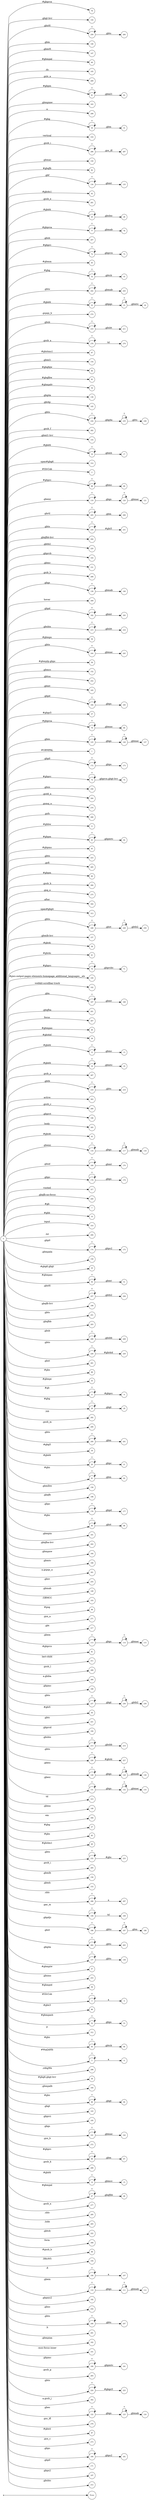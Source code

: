 digraph NFA {
  rankdir=LR;
  node [shape=circle, fontsize=10];
  __start [shape=point, label=""];
  __start -> None;
  76 [label="76"];
  144 [label="144"];
  235 [label="235"];
  259 [label="259"];
  146 [label="146"];
  118 [label="118"];
  147 [label="147"];
  46 [label="46"];
  105 [label="105"];
  269 [label="269"];
  170 [label="170"];
  61 [label="61"];
  163 [label="163"];
  299 [label="299"];
  30 [label="30"];
  316 [label="316"];
  286 [label="286"];
  150 [label="150"];
  82 [label="82"];
  134 [label="134"];
  42 [label="42"];
  281 [label="281"];
  9 [label="9"];
  19 [label="19"];
  24 [label="24"];
  13 [label="13"];
  25 [label="25"];
  77 [label="77"];
  69 [label="69"];
  207 [label="207"];
  90 [label="90"];
  72 [label="72"];
  45 [label="45"];
  32 [label="32"];
  64 [label="64"];
  242 [label="242"];
  22 [label="22"];
  250 [label="250"];
  274 [label="274"];
  210 [label="210"];
  278 [label="278"];
  0 [label="0"];
  97 [label="97"];
  154 [label="154"];
  84 [label="84"];
  83 [label="83"];
  54 [label="54"];
  80 [label="80"];
  258 [label="258"];
  136 [label="136"];
  142 [label="142"];
  145 [label="145"];
  234 [label="234"];
  282 [label="282"];
  297 [label="297"];
  155 [label="155"];
  16 [label="16"];
  67 [label="67"];
  314 [label="314"];
  2 [label="2"];
  68 [label="68"];
  138 [label="138"];
  119 [label="119"];
  205 [label="205"];
  230 [label="230"];
  204 [label="204"];
  220 [label="220"];
  193 [label="193"];
  151 [label="151"];
  268 [label="268"];
  139 [label="139"];
  309 [label="309"];
  236 [label="236"];
  182 [label="182"];
  215 [label="215"];
  247 [label="247"];
  59 [label="59"];
  17 [label="17"];
  130 [label="130"];
  214 [label="214"];
  206 [label="206"];
  227 [label="227"];
  244 [label="244"];
  58 [label="58"];
  26 [label="26"];
  152 [label="152"];
  252 [label="252"];
  165 [label="165"];
  184 [label="184"];
  37 [label="37"];
  79 [label="79"];
  125 [label="125"];
  1 [label="1"];
  71 [label="71"];
  172 [label="172"];
  48 [label="48"];
  96 [label="96"];
  74 [label="74"];
  256 [label="256"];
  264 [label="264"];
  270 [label="270"];
  183 [label="183"];
  266 [label="266"];
  11 [label="11"];
  63 [label="63"];
  65 [label="65"];
  223 [label="223"];
  265 [label="265"];
  31 [label="31"];
  60 [label="60"];
  284 [label="284"];
  275 [label="275"];
  304 [label="304"];
  21 [label="21"];
  313 [label="313"];
  248 [label="248"];
  157 [label="157"];
  38 [label="38"];
  41 [label="41"];
  70 [label="70"];
  241 [label="241"];
  4 [label="4"];
  100 [label="100"];
  102 [label="102"];
  167 [label="167"];
  187 [label="187"];
  201 [label="201"];
  109 [label="109"];
  307 [label="307"];
  231 [label="231"];
  49 [label="49"];
  39 [label="39"];
  12 [label="12"];
  18 [label="18"];
  267 [label="267"];
  127 [label="127"];
  112 [label="112"];
  218 [label="218"];
  123 [label="123"];
  33 [label="33"];
  287 [label="287"];
  303 [label="303"];
  280 [label="280"];
  249 [label="249"];
  196 [label="196"];
  126 [label="126"];
  305 [label="305"];
  43 [label="43"];
  116 [label="116"];
  117 [label="117"];
  169 [label="169"];
  129 [label="129"];
  178 [label="178"];
  179 [label="179"];
  317 [label="317"];
  111 [label="111"];
  200 [label="200"];
  7 [label="7"];
  10 [label="10"];
  73 [label="73"];
  310 [label="310"];
  294 [label="294"];
  174 [label="174"];
  159 [label="159"];
  168 [label="168"];
  35 [label="35"];
  50 [label="50"];
  257 [label="257"];
  175 [label="175"];
  199 [label="199"];
  251 [label="251"];
  203 [label="203"];
  208 [label="208"];
  228 [label="228"];
  261 [label="261"];
  88 [label="88"];
  55 [label="55"];
  8 [label="8"];
  28 [label="28"];
  209 [label="209"];
  292 [label="292"];
  216 [label="216"];
  290 [label="290"];
  240 [label="240"];
  34 [label="34"];
  20 [label="20"];
  91 [label="91"];
  158 [label="158"];
  198 [label="198"];
  176 [label="176"];
  95 [label="95"];
  6 [label="6"];
  243 [label="243"];
  161 [label="161"];
  202 [label="202"];
  164 [label="164"];
  166 [label="166"];
  301 [label="301"];
  255 [label="255"];
  149 [label="149"];
  133 [label="133"];
  103 [label="103"];
  98 [label="98"];
  271 [label="271"];
  217 [label="217"];
  51 [label="51"];
  53 [label="53"];
  113 [label="113"];
  81 [label="81"];
  311 [label="311"];
  289 [label="289"];
  300 [label="300"];
  189 [label="189"];
  237 [label="237"];
  44 [label="44"];
  221 [label="221"];
  194 [label="194"];
  213 [label="213"];
  226 [label="226"];
  128 [label="128"];
  131 [label="131"];
  177 [label="177"];
  315 [label="315"];
  148 [label="148"];
  306 [label="306"];
  27 [label="27"];
  85 [label="85"];
  40 [label="40"];
  232 [label="232"];
  285 [label="285"];
  114 [label="114"];
  156 [label="156"];
  153 [label="153"];
  62 [label="62"];
  296 [label="296"];
  108 [label="108"];
  186 [label="186"];
  262 [label="262"];
  137 [label="137"];
  57 [label="57"];
  253 [label="253"];
  56 [label="56"];
  3 [label="3"];
  181 [label="181"];
  86 [label="86"];
  219 [label="219"];
  52 [label="52"];
  312 [label="312"];
  23 [label="23"];
  120 [label="120"];
  93 [label="93"];
  5 [label="5"];
  135 [label="135"];
  298 [label="298"];
  36 [label="36"];
  160 [label="160"];
  89 [label="89"];
  143 [label="143"];
  195 [label="195"];
  141 [label="141"];
  272 [label="272"];
  66 [label="66"];
  279 [label="279"];
  288 [label="288"];
  14 [label="14"];
  47 [label="47"];
  277 [label="277"];
  295 [label="295"];
  185 [label="185"];
  293 [label="293"];
  15 [label="15"];
  222 [label="222"];
  308 [label="308"];
  99 [label="99"];
  104 [label="104"];
  260 [label="260"];
  106 [label="106"];
  110 [label="110"];
  239 [label="239"];
  92 [label="92"];
  75 [label="75"];
  140 [label="140"];
  192 [label="192"];
  78 [label="78"];
  29 [label="29"];
  191 [label="191"];
  254 [label="254"];
  107 [label="107"];
  246 [label="246"];
  291 [label="291"];
  162 [label="162"];
  132 [label="132"];
  188 [label="188"];
  101 [label="101"];
  190 [label="190"];
  233 [label="233"];
  283 [label="283"];
  94 [label="94"];
  121 [label="121"];
  224 [label="224"];
  229 [label="229"];
  238 [label="238"];
  302 [label="302"];
  245 [label="245"];
  211 [label="211"];
  115 [label="115"];
  122 [label="122"];
  263 [label="263"];
  276 [label="276"];
  87 [label="87"];
  273 [label="273"];
  124 [label="124"];
  180 [label="180"];
  173 [label="173"];
  225 [label="225"];
  171 [label="171"];
  197 [label="197"];
  212 [label="212"];
  { node [shape=doublecircle]; 1 2 4 6 7 9 10 11 13 15 17 19 21 24 26 27 29 31 33 34 35 36 37 38 39 40 41 42 43 44 45 46 48 49 51 53 54 55 56 57 58 59 60 62 64 65 67 69 71 73 75 76 78 80 81 82 83 84 85 86 87 88 90 92 94 96 97 98 99 100 101 102 103 104 105 107 109 112 115 118 121 124 127 130 133 135 136 138 140 142 143 144 145 146 147 148 149 150 151 152 153 154 155 156 157 158 159 160 161 162 163 164 165 166 168 170 171 173 175 177 179 181 183 185 188 189 191 192 193 194 195 196 197 198 199 200 201 202 203 204 206 207 209 211 212 214 216 217 219 220 221 222 223 225 227 229 231 233 236 239 241 243 245 247 250 251 252 253 254 255 256 258 260 261 263 264 265 266 267 268 269 270 271 272 273 274 275 276 277 279 280 281 282 283 284 285 287 288 289 290 291 292 293 294 295 297 298 299 300 301 302 303 304 305 306 307 308 309 310 311 312 313 314 315 316 317 }
  0 -> 1 [label="#GBMPAL"];
  0 -> 2 [label="#SIvCob"];
  0 -> 3 [label="#SIvCob"];
  3 -> 3 [label="*"];
  3 -> 4 [label="a"];
  0 -> 5 [label="#WqQANb"];
  5 -> 5 [label="*"];
  5 -> 6 [label="a"];
  0 -> 7 [label="#gb"];
  0 -> 8 [label="#gb"];
  8 -> 8 [label="*"];
  8 -> 9 [label="#gbprc"];
  0 -> 10 [label="#gbb"];
  0 -> 11 [label="#gbbw"];
  0 -> 12 [label="#gbd4"];
  12 -> 12 [label="*"];
  12 -> 13 [label=".gbmc"];
  0 -> 14 [label="#gbd4"];
  14 -> 14 [label="*"];
  14 -> 15 [label=".gbmcc"];
  0 -> 16 [label="#gbd4"];
  16 -> 16 [label="*"];
  16 -> 17 [label=".gbmh"];
  0 -> 18 [label="#gbd4"];
  18 -> 18 [label="*"];
  18 -> 19 [label=".gbmtc"];
  0 -> 20 [label="#gbd4"];
  20 -> 20 [label="*"];
  20 -> 21 [label=".gbpc"];
  0 -> 22 [label="#gbd4"];
  22 -> 22 [label="*"];
  22 -> 23 [label=".gbpgs"];
  23 -> 23 [label="*"];
  23 -> 24 [label=".gbmtc"];
  0 -> 25 [label="#gbd4"];
  25 -> 25 [label="*"];
  25 -> 26 [label=".gbsbic"];
  0 -> 27 [label="#gbg"];
  0 -> 28 [label="#gbg"];
  28 -> 28 [label="*"];
  28 -> 29 [label=".gbgt"];
  0 -> 30 [label="#gbg"];
  30 -> 30 [label="*"];
  30 -> 31 [label=".gbm"];
  0 -> 32 [label="#gbg"];
  32 -> 32 [label="*"];
  32 -> 33 [label=".gbtcb"];
  0 -> 34 [label="#gbg5"];
  0 -> 35 [label="#gbg6.gbgt"];
  0 -> 36 [label="#gbg6.gbgt-hvr"];
  0 -> 37 [label="#gbgs5"];
  0 -> 38 [label="#gbi4i"];
  0 -> 39 [label="#gbi4id"];
  0 -> 40 [label="#gbi4m1"];
  0 -> 41 [label="#gbi4s"];
  0 -> 42 [label="#gbi4s1"];
  0 -> 43 [label="#gbi4t"];
  0 -> 44 [label="#gbi5"];
  0 -> 45 [label="#gbmm"];
  0 -> 46 [label="#gbmpal"];
  0 -> 47 [label="#gbmpal"];
  47 -> 47 [label="*"];
  47 -> 48 [label=".gbqfbb"];
  0 -> 49 [label="#gbmpas"];
  0 -> 50 [label="#gbmpas"];
  50 -> 50 [label="*"];
  50 -> 51 [label=".gbmt"];
  0 -> 52 [label="#gbmpasb"];
  52 -> 52 [label="*"];
  52 -> 53 [label=".gbps"];
  0 -> 54 [label="#gbmpdv"];
  0 -> 55 [label="#gbmpi"];
  0 -> 56 [label="#gbmpid"];
  0 -> 57 [label="#gbmpiw"];
  0 -> 58 [label="#gbmplp.gbps"];
  0 -> 59 [label="#gbmps"];
  0 -> 60 [label="#gbpm"];
  0 -> 61 [label="#gbpm"];
  61 -> 61 [label="*"];
  61 -> 62 [label=".gbml1"];
  0 -> 63 [label="#gbpm"];
  63 -> 63 [label="*"];
  63 -> 64 [label=".gbpmtc"];
  0 -> 65 [label="#gbpms"];
  0 -> 66 [label="#gbprc"];
  66 -> 66 [label="*"];
  66 -> 67 [label=".gbm"];
  0 -> 68 [label="#gbprc"];
  68 -> 68 [label="*"];
  68 -> 69 [label=".gbmc"];
  0 -> 70 [label="#gbprc"];
  70 -> 70 [label="*"];
  70 -> 71 [label=".gbprcbc"];
  0 -> 72 [label="#gbprc"];
  72 -> 72 [label="*"];
  72 -> 73 [label=".gbprcx"];
  0 -> 74 [label="#gbprc"];
  74 -> 74 [label="*"];
  74 -> 75 [label=".gbprcx.gbgt-hvr"];
  0 -> 76 [label="#gbprca"];
  0 -> 77 [label="#gbprca"];
  77 -> 77 [label="*"];
  77 -> 78 [label=".gbmab"];
  0 -> 79 [label="#gbprca"];
  79 -> 79 [label="*"];
  79 -> 80 [label=".gbmac"];
  0 -> 81 [label="#gbprcs"];
  0 -> 82 [label="#gbqfb"];
  0 -> 83 [label="#gbqfbw"];
  0 -> 84 [label="#gbqfqw"];
  0 -> 85 [label="#gbs"];
  0 -> 86 [label="#gbx3"];
  0 -> 87 [label="#gbx4"];
  0 -> 88 [label="#gbz"];
  0 -> 89 [label="#gbz"];
  89 -> 89 [label="*"];
  89 -> 90 [label=".gbgt"];
  0 -> 91 [label="#gbz"];
  91 -> 91 [label="*"];
  91 -> 92 [label=".gbm"];
  0 -> 93 [label="#gbz"];
  93 -> 93 [label="*"];
  93 -> 94 [label=".gbtcb"];
  0 -> 95 [label="#gbz"];
  95 -> 95 [label="*"];
  95 -> 96 [label=".gbzt"];
  0 -> 97 [label="#gbztms1"];
  0 -> 98 [label="#gog"];
  0 -> 99 [label="#gssb_b"];
  0 -> 100 [label="#gws-output-pages-elements-homepage_additional_languages__als"];
  0 -> 101 [label="-moz-focus-inner"];
  0 -> 102 [label="-webkit-scrollbar-track"];
  0 -> 103 [label=".GBMCC"];
  0 -> 104 [label=".H6sW5"];
  0 -> 105 [label=".ds"];
  0 -> 106 [label=".fl"];
  106 -> 106 [label="*"];
  106 -> 107 [label="a"];
  0 -> 108 [label=".gac_m"];
  108 -> 108 [label="*"];
  108 -> 109 [label="td"];
  0 -> 110 [label=".gbem"];
  110 -> 110 [label="*"];
  110 -> 111 [label=".gbgs"];
  111 -> 111 [label="*"];
  111 -> 112 [label=".gbmab"];
  0 -> 113 [label=".gbem"];
  113 -> 113 [label="*"];
  113 -> 114 [label=".gbgs"];
  114 -> 114 [label="*"];
  114 -> 115 [label=".gbmac"];
  0 -> 116 [label=".gbemi"];
  116 -> 116 [label="*"];
  116 -> 117 [label=".gbgs"];
  117 -> 117 [label="*"];
  117 -> 118 [label=".gbmab"];
  0 -> 119 [label=".gbemi"];
  119 -> 119 [label="*"];
  119 -> 120 [label=".gbgs"];
  120 -> 120 [label="*"];
  120 -> 121 [label=".gbmac"];
  0 -> 122 [label=".gbes"];
  122 -> 122 [label="*"];
  122 -> 123 [label=".gbgs"];
  123 -> 123 [label="*"];
  123 -> 124 [label=".gbmab"];
  0 -> 125 [label=".gbes"];
  125 -> 125 [label="*"];
  125 -> 126 [label=".gbgs"];
  126 -> 126 [label="*"];
  126 -> 127 [label=".gbmac"];
  0 -> 128 [label=".gbesi"];
  128 -> 128 [label="*"];
  128 -> 129 [label=".gbgs"];
  129 -> 129 [label="*"];
  129 -> 130 [label=".gbmab"];
  0 -> 131 [label=".gbesi"];
  131 -> 131 [label="*"];
  131 -> 132 [label=".gbgs"];
  132 -> 132 [label="*"];
  132 -> 133 [label=".gbmac"];
  0 -> 134 [label=".gbf"];
  134 -> 134 [label="*"];
  134 -> 135 [label=".gbmt"];
  0 -> 136 [label=".gbg4a"];
  0 -> 137 [label=".gbg4a"];
  137 -> 137 [label="*"];
  137 -> 138 [label=".gbts"];
  0 -> 139 [label=".gbgs"];
  139 -> 139 [label="*"];
  139 -> 140 [label=".gbmab"];
  0 -> 141 [label=".gbgs"];
  141 -> 141 [label="*"];
  141 -> 142 [label=".gbmac"];
  0 -> 143 [label=".gbgt"];
  0 -> 144 [label=".gbgt-hvr"];
  0 -> 145 [label=".gbi4p"];
  0 -> 146 [label=".gbm"];
  0 -> 147 [label=".gbm0l"];
  0 -> 148 [label=".gbma"];
  0 -> 149 [label=".gbmab"];
  0 -> 150 [label=".gbmac"];
  0 -> 151 [label=".gbmc"];
  0 -> 152 [label=".gbmcc"];
  0 -> 153 [label=".gbmh"];
  0 -> 154 [label=".gbml1"];
  0 -> 155 [label=".gbml1-hvr"];
  0 -> 156 [label=".gbmlb"];
  0 -> 157 [label=".gbmlb-hvr"];
  0 -> 158 [label=".gbmlbw"];
  0 -> 159 [label=".gbmpala"];
  0 -> 160 [label=".gbmpalb"];
  0 -> 161 [label=".gbmpia"];
  0 -> 162 [label=".gbmpiaa"];
  0 -> 163 [label=".gbmpiaw"];
  0 -> 164 [label=".gbmpnw"];
  0 -> 165 [label=".gbmt"];
  0 -> 166 [label=".gbmtc"];
  0 -> 167 [label=".gbn"];
  167 -> 167 [label="*"];
  167 -> 168 [label=".gbmt"];
  0 -> 169 [label=".gbnd"];
  169 -> 169 [label="*"];
  169 -> 170 [label=".gbmt"];
  0 -> 171 [label=".gbp0"];
  0 -> 172 [label=".gbp0"];
  172 -> 172 [label="*"];
  172 -> 173 [label=".gbps"];
  0 -> 174 [label=".gbp0"];
  174 -> 174 [label="*"];
  174 -> 175 [label=".gbps2"];
  0 -> 176 [label=".gbpc"];
  176 -> 176 [label="*"];
  176 -> 177 [label=".gbpd"];
  0 -> 178 [label=".gbpc"];
  178 -> 178 [label="*"];
  178 -> 179 [label=".gbps"];
  0 -> 180 [label=".gbpc"];
  180 -> 180 [label="*"];
  180 -> 181 [label=".gbps2"];
  0 -> 182 [label=".gbpd"];
  182 -> 182 [label="*"];
  182 -> 183 [label=".gbmt"];
  0 -> 184 [label=".gbpd"];
  184 -> 184 [label="*"];
  184 -> 185 [label=".gbps"];
  0 -> 186 [label=".gbpdjs"];
  186 -> 186 [label="*"];
  186 -> 187 [label=".gbto"];
  187 -> 187 [label="*"];
  187 -> 188 [label=".gbm"];
  0 -> 189 [label=".gbpmc"];
  0 -> 190 [label=".gbpmc"];
  190 -> 190 [label="*"];
  190 -> 191 [label=".gbpmtc"];
  0 -> 192 [label=".gbpms2"];
  0 -> 193 [label=".gbprcb"];
  0 -> 194 [label=".gbprcd"];
  0 -> 195 [label=".gbprci"];
  0 -> 196 [label=".gbprct"];
  0 -> 197 [label=".gbps2"];
  0 -> 198 [label=".gbqfb"];
  0 -> 199 [label=".gbqfb-hvr"];
  0 -> 200 [label=".gbqfb-no-focus"];
  0 -> 201 [label=".gbqfba"];
  0 -> 202 [label=".gbqfba-hvr"];
  0 -> 203 [label=".gbqfbb"];
  0 -> 204 [label=".gbqfbb-hvr"];
  0 -> 205 [label=".gbrtl"];
  205 -> 205 [label="*"];
  205 -> 206 [label=".gbm"];
  0 -> 207 [label=".gbsb"];
  0 -> 208 [label=".gbsb"];
  208 -> 208 [label="*"];
  208 -> 209 [label=".gbsbb"];
  0 -> 210 [label=".gbsb"];
  210 -> 210 [label="*"];
  210 -> 211 [label=".gbsbt"];
  0 -> 212 [label=".gbsbic"];
  0 -> 213 [label=".gbsbis"];
  213 -> 213 [label="*"];
  213 -> 214 [label=".gbsbb"];
  0 -> 215 [label=".gbsbis"];
  215 -> 215 [label="*"];
  215 -> 216 [label=".gbsbt"];
  0 -> 217 [label=".gbt"];
  0 -> 218 [label=".gbtb"];
  218 -> 218 [label="*"];
  218 -> 219 [label=".gbts"];
  0 -> 220 [label=".gbtb2"];
  0 -> 221 [label=".gbtc"];
  0 -> 222 [label=".gbtcb"];
  0 -> 223 [label=".gbto"];
  0 -> 224 [label=".gbto"];
  224 -> 224 [label="*"];
  224 -> 225 [label="#gbgs5"];
  0 -> 226 [label=".gbto"];
  226 -> 226 [label="*"];
  226 -> 227 [label="#gbi4i"];
  0 -> 228 [label=".gbto"];
  228 -> 228 [label="*"];
  228 -> 229 [label="#gbi4id"];
  0 -> 230 [label=".gbto"];
  230 -> 230 [label="*"];
  230 -> 231 [label="#gbi5"];
  0 -> 232 [label=".gbto"];
  232 -> 232 [label="*"];
  232 -> 233 [label="#gbs"];
  0 -> 234 [label=".gbto"];
  234 -> 234 [label="*"];
  234 -> 235 [label=".gbg4a"];
  235 -> 235 [label="*"];
  235 -> 236 [label=".gbts"];
  0 -> 237 [label=".gbto"];
  237 -> 237 [label="*"];
  237 -> 238 [label=".gbgt"];
  238 -> 238 [label="*"];
  238 -> 239 [label=".gbtb2"];
  0 -> 240 [label=".gbto"];
  240 -> 240 [label="*"];
  240 -> 241 [label=".gbm"];
  0 -> 242 [label=".gbto"];
  242 -> 242 [label="*"];
  242 -> 243 [label=".gbmab"];
  0 -> 244 [label=".gbto"];
  244 -> 244 [label="*"];
  244 -> 245 [label=".gbmac"];
  0 -> 246 [label=".gbto"];
  246 -> 246 [label="*"];
  246 -> 247 [label=".gbts"];
  0 -> 248 [label=".gbto"];
  248 -> 248 [label="*"];
  248 -> 249 [label=".gbzt"];
  249 -> 249 [label="*"];
  249 -> 250 [label=".gbtb2"];
  0 -> 251 [label=".gbts"];
  0 -> 252 [label=".gbtsa"];
  0 -> 253 [label=".gbxms"];
  0 -> 254 [label=".gbxo"];
  0 -> 255 [label=".gbxv"];
  0 -> 256 [label=".gbxx"];
  0 -> 257 [label=".gbz0l"];
  257 -> 257 [label="*"];
  257 -> 258 [label=".gbtb2"];
  0 -> 259 [label=".gbz0l"];
  259 -> 259 [label="*"];
  259 -> 260 [label=".gbts"];
  0 -> 261 [label=".gbzt"];
  0 -> 262 [label=".gbzt"];
  262 -> 262 [label="*"];
  262 -> 263 [label=".gbts"];
  0 -> 264 [label=".gsdd_a"];
  0 -> 265 [label=".gsfi"];
  0 -> 266 [label=".gsfs"];
  0 -> 267 [label=".gsib_a"];
  0 -> 268 [label=".gsib_b"];
  0 -> 269 [label=".gsls_a"];
  0 -> 270 [label=".gsmq_a"];
  0 -> 271 [label=".gsn_a"];
  0 -> 272 [label=".gsn_b"];
  0 -> 273 [label=".gsn_c"];
  0 -> 274 [label=".gspqs_b"];
  0 -> 275 [label=".gsq_a"];
  0 -> 276 [label=".gss_ifl"];
  0 -> 277 [label=".gssb_a"];
  0 -> 278 [label=".gssb_a"];
  278 -> 278 [label="*"];
  278 -> 279 [label="td"];
  0 -> 280 [label=".gssb_c"];
  0 -> 281 [label=".gssb_e"];
  0 -> 282 [label=".gssb_f"];
  0 -> 283 [label=".gssb_g"];
  0 -> 284 [label=".gssb_h"];
  0 -> 285 [label=".gssb_i"];
  0 -> 286 [label=".gssb_i"];
  286 -> 286 [label="*"];
  286 -> 287 [label=".gss_ifl"];
  0 -> 288 [label=".gssb_k"];
  0 -> 289 [label=".gssb_l"];
  0 -> 290 [label=".gssb_m"];
  0 -> 291 [label=".h"];
  0 -> 292 [label=".lsb"];
  0 -> 293 [label=".lsbb"];
  0 -> 294 [label=".lst"];
  0 -> 295 [label=".sblc"];
  0 -> 296 [label=".sblc"];
  296 -> 296 [label="*"];
  296 -> 297 [label="a"];
  0 -> 298 [label=".z4hgWe"];
  0 -> 299 [label="a"];
  0 -> 300 [label="a.gbiba"];
  0 -> 301 [label="a.gspqs_a"];
  0 -> 302 [label="a.gssb_j"];
  0 -> 303 [label="active"];
  0 -> 304 [label="after"];
  0 -> 305 [label="body"];
  0 -> 306 [label="em"];
  0 -> 307 [label="focus"];
  0 -> 308 [label="form"];
  0 -> 309 [label="hover"];
  0 -> 310 [label="input"];
  0 -> 311 [label="last-child"];
  0 -> 312 [label="p"];
  0 -> 313 [label="span#gbg4"];
  0 -> 314 [label="span#gbg6"];
  0 -> 315 [label="td"];
  0 -> 316 [label="vertical"];
  0 -> 317 [label="visited"];
}

